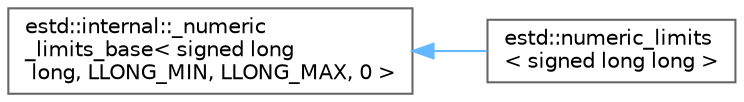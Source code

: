 digraph "Graphical Class Hierarchy"
{
 // LATEX_PDF_SIZE
  bgcolor="transparent";
  edge [fontname=Helvetica,fontsize=10,labelfontname=Helvetica,labelfontsize=10];
  node [fontname=Helvetica,fontsize=10,shape=box,height=0.2,width=0.4];
  rankdir="LR";
  Node0 [id="Node000000",label="estd::internal::_numeric\l_limits_base\< signed long\l long, LLONG_MIN, LLONG_MAX, 0 \>",height=0.2,width=0.4,color="grey40", fillcolor="white", style="filled",URL="$d2/d50/structestd_1_1internal_1_1__numeric__limits__base.html",tooltip=" "];
  Node0 -> Node1 [id="edge121_Node000000_Node000001",dir="back",color="steelblue1",style="solid",tooltip=" "];
  Node1 [id="Node000001",label="estd::numeric_limits\l\< signed long long \>",height=0.2,width=0.4,color="grey40", fillcolor="white", style="filled",URL="$dd/d44/structestd_1_1numeric__limits_3_01signed_01long_01long_01_4.html",tooltip=" "];
}
